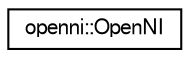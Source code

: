 digraph "Graphical Class Hierarchy"
{
  edge [fontname="FreeSans",fontsize="10",labelfontname="FreeSans",labelfontsize="10"];
  node [fontname="FreeSans",fontsize="10",shape=record];
  rankdir="LR";
  Node1 [label="openni::OpenNI",height=0.2,width=0.4,color="black", fillcolor="white", style="filled",URL="$classopenni_1_1_open_n_i.html"];
}
